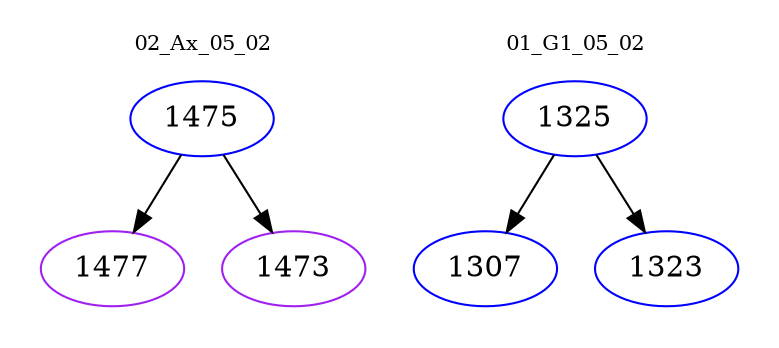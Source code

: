 digraph{
subgraph cluster_0 {
color = white
label = "02_Ax_05_02";
fontsize=10;
T0_1475 [label="1475", color="blue"]
T0_1475 -> T0_1477 [color="black"]
T0_1477 [label="1477", color="purple"]
T0_1475 -> T0_1473 [color="black"]
T0_1473 [label="1473", color="purple"]
}
subgraph cluster_1 {
color = white
label = "01_G1_05_02";
fontsize=10;
T1_1325 [label="1325", color="blue"]
T1_1325 -> T1_1307 [color="black"]
T1_1307 [label="1307", color="blue"]
T1_1325 -> T1_1323 [color="black"]
T1_1323 [label="1323", color="blue"]
}
}
